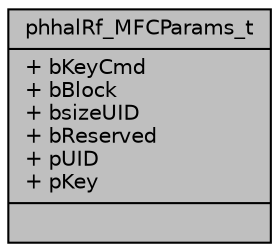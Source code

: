 digraph "phhalRf_MFCParams_t"
{
  edge [fontname="Helvetica",fontsize="10",labelfontname="Helvetica",labelfontsize="10"];
  node [fontname="Helvetica",fontsize="10",shape=record];
  Node0 [label="{phhalRf_MFCParams_t\n|+ bKeyCmd\l+ bBlock\l+ bsizeUID\l+ bReserved\l+ pUID\l+ pKey\l|}",height=0.2,width=0.4,color="black", fillcolor="grey75", style="filled", fontcolor="black"];
}
